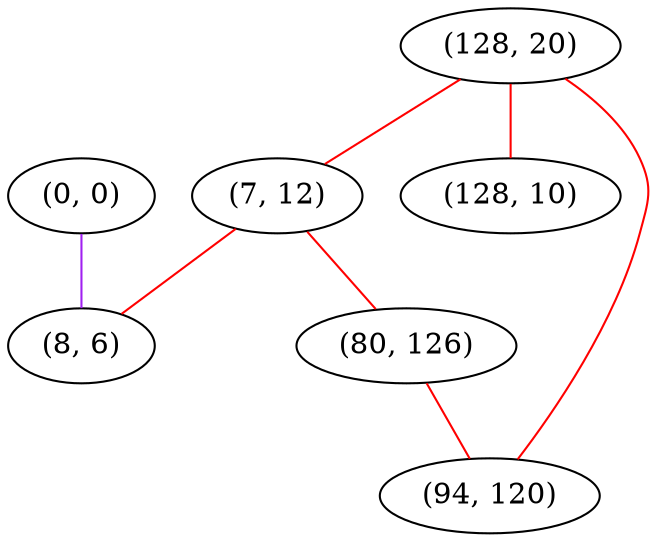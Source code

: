 graph "" {
"(0, 0)";
"(128, 20)";
"(7, 12)";
"(80, 126)";
"(128, 10)";
"(8, 6)";
"(94, 120)";
"(0, 0)" -- "(8, 6)"  [color=purple, key=0, weight=4];
"(128, 20)" -- "(7, 12)"  [color=red, key=0, weight=1];
"(128, 20)" -- "(94, 120)"  [color=red, key=0, weight=1];
"(128, 20)" -- "(128, 10)"  [color=red, key=0, weight=1];
"(7, 12)" -- "(8, 6)"  [color=red, key=0, weight=1];
"(7, 12)" -- "(80, 126)"  [color=red, key=0, weight=1];
"(80, 126)" -- "(94, 120)"  [color=red, key=0, weight=1];
}
